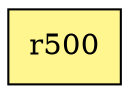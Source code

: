 digraph G {
rankdir=BT;ranksep="2.0";
"r500" [shape=record,fillcolor=khaki1,style=filled,label="{r500}"];
}